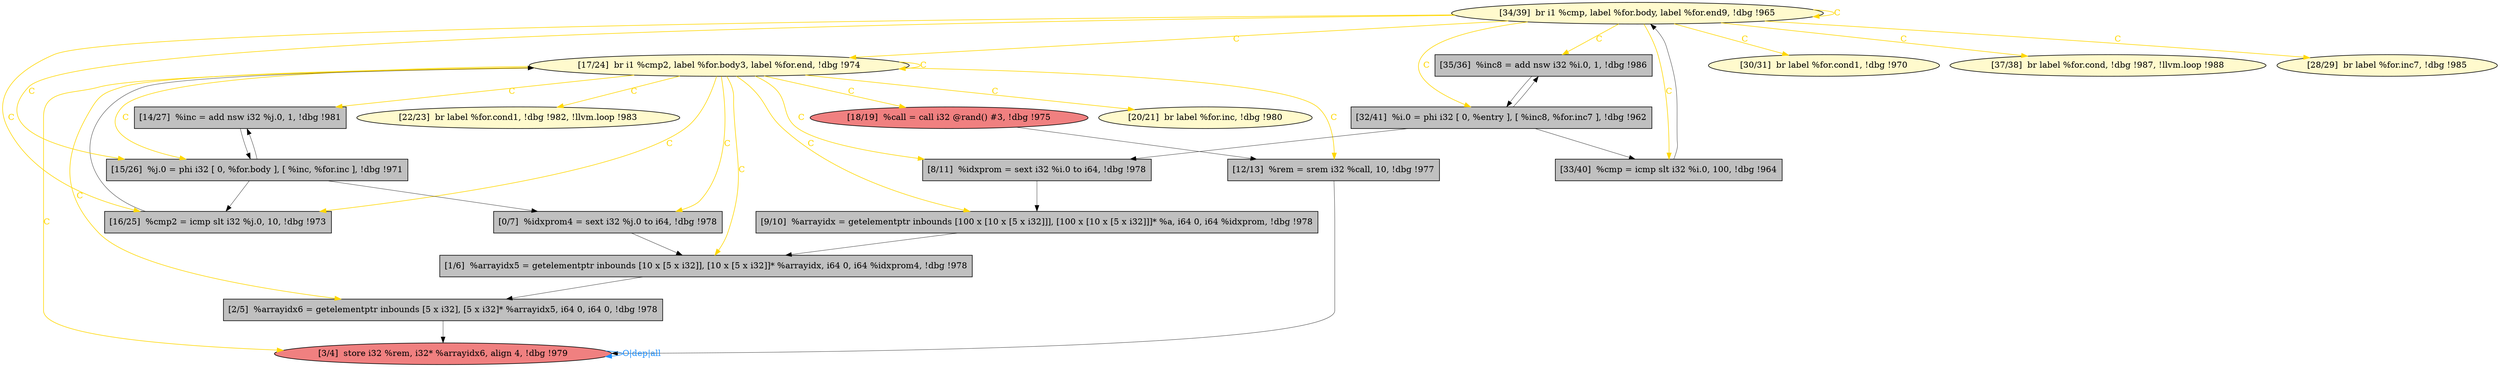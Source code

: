 
digraph G {


node412 [fillcolor=lemonchiffon,label="[17/24]  br i1 %cmp2, label %for.body3, label %for.end, !dbg !974",shape=ellipse,style=filled ]
node411 [fillcolor=grey,label="[35/36]  %inc8 = add nsw i32 %i.0, 1, !dbg !986",shape=rectangle,style=filled ]
node409 [fillcolor=lemonchiffon,label="[22/23]  br label %for.cond1, !dbg !982, !llvm.loop !983",shape=ellipse,style=filled ]
node398 [fillcolor=grey,label="[9/10]  %arrayidx = getelementptr inbounds [100 x [10 x [5 x i32]]], [100 x [10 x [5 x i32]]]* %a, i64 0, i64 %idxprom, !dbg !978",shape=rectangle,style=filled ]
node397 [fillcolor=grey,label="[14/27]  %inc = add nsw i32 %j.0, 1, !dbg !981",shape=rectangle,style=filled ]
node410 [fillcolor=grey,label="[33/40]  %cmp = icmp slt i32 %i.0, 100, !dbg !964",shape=rectangle,style=filled ]
node396 [fillcolor=grey,label="[12/13]  %rem = srem i32 %call, 10, !dbg !977",shape=rectangle,style=filled ]
node393 [fillcolor=grey,label="[0/7]  %idxprom4 = sext i32 %j.0 to i64, !dbg !978",shape=rectangle,style=filled ]
node404 [fillcolor=lemonchiffon,label="[30/31]  br label %for.cond1, !dbg !970",shape=ellipse,style=filled ]
node395 [fillcolor=grey,label="[2/5]  %arrayidx6 = getelementptr inbounds [5 x i32], [5 x i32]* %arrayidx5, i64 0, i64 0, !dbg !978",shape=rectangle,style=filled ]
node405 [fillcolor=grey,label="[32/41]  %i.0 = phi i32 [ 0, %entry ], [ %inc8, %for.inc7 ], !dbg !962",shape=rectangle,style=filled ]
node400 [fillcolor=grey,label="[16/25]  %cmp2 = icmp slt i32 %j.0, 10, !dbg !973",shape=rectangle,style=filled ]
node413 [fillcolor=lemonchiffon,label="[37/38]  br label %for.cond, !dbg !987, !llvm.loop !988",shape=ellipse,style=filled ]
node403 [fillcolor=lightcoral,label="[3/4]  store i32 %rem, i32* %arrayidx6, align 4, !dbg !979",shape=ellipse,style=filled ]
node407 [fillcolor=lightcoral,label="[18/19]  %call = call i32 @rand() #3, !dbg !975",shape=ellipse,style=filled ]
node399 [fillcolor=lemonchiffon,label="[28/29]  br label %for.inc7, !dbg !985",shape=ellipse,style=filled ]
node401 [fillcolor=lemonchiffon,label="[20/21]  br label %for.inc, !dbg !980",shape=ellipse,style=filled ]
node402 [fillcolor=grey,label="[1/6]  %arrayidx5 = getelementptr inbounds [10 x [5 x i32]], [10 x [5 x i32]]* %arrayidx, i64 0, i64 %idxprom4, !dbg !978",shape=rectangle,style=filled ]
node406 [fillcolor=lemonchiffon,label="[34/39]  br i1 %cmp, label %for.body, label %for.end9, !dbg !965",shape=ellipse,style=filled ]
node394 [fillcolor=grey,label="[8/11]  %idxprom = sext i32 %i.0 to i64, !dbg !978",shape=rectangle,style=filled ]
node408 [fillcolor=grey,label="[15/26]  %j.0 = phi i32 [ 0, %for.body ], [ %inc, %for.inc ], !dbg !971",shape=rectangle,style=filled ]

node412->node396 [style=solid,color=gold,label="C",penwidth=1.0,fontcolor=gold ]
node412->node397 [style=solid,color=gold,label="C",penwidth=1.0,fontcolor=gold ]
node411->node405 [style=solid,color=black,label="",penwidth=0.5,fontcolor=black ]
node412->node412 [style=solid,color=gold,label="C",penwidth=1.0,fontcolor=gold ]
node405->node394 [style=solid,color=black,label="",penwidth=0.5,fontcolor=black ]
node393->node402 [style=solid,color=black,label="",penwidth=0.5,fontcolor=black ]
node395->node403 [style=solid,color=black,label="",penwidth=0.5,fontcolor=black ]
node400->node412 [style=solid,color=black,label="",penwidth=0.5,fontcolor=black ]
node397->node408 [style=solid,color=black,label="",penwidth=0.5,fontcolor=black ]
node406->node404 [style=solid,color=gold,label="C",penwidth=1.0,fontcolor=gold ]
node412->node409 [style=solid,color=gold,label="C",penwidth=1.0,fontcolor=gold ]
node406->node399 [style=solid,color=gold,label="C",penwidth=1.0,fontcolor=gold ]
node406->node410 [style=solid,color=gold,label="C",penwidth=1.0,fontcolor=gold ]
node394->node398 [style=solid,color=black,label="",penwidth=0.5,fontcolor=black ]
node412->node407 [style=solid,color=gold,label="C",penwidth=1.0,fontcolor=gold ]
node406->node408 [style=solid,color=gold,label="C",penwidth=1.0,fontcolor=gold ]
node412->node398 [style=solid,color=gold,label="C",penwidth=1.0,fontcolor=gold ]
node412->node401 [style=solid,color=gold,label="C",penwidth=1.0,fontcolor=gold ]
node405->node410 [style=solid,color=black,label="",penwidth=0.5,fontcolor=black ]
node407->node396 [style=solid,color=black,label="",penwidth=0.5,fontcolor=black ]
node408->node393 [style=solid,color=black,label="",penwidth=0.5,fontcolor=black ]
node412->node395 [style=solid,color=gold,label="C",penwidth=1.0,fontcolor=gold ]
node406->node413 [style=solid,color=gold,label="C",penwidth=1.0,fontcolor=gold ]
node398->node402 [style=solid,color=black,label="",penwidth=0.5,fontcolor=black ]
node403->node403 [style=solid,color=dodgerblue,label="O|dep|all",penwidth=1.0,fontcolor=dodgerblue ]
node396->node403 [style=solid,color=black,label="",penwidth=0.5,fontcolor=black ]
node406->node400 [style=solid,color=gold,label="C",penwidth=1.0,fontcolor=gold ]
node406->node406 [style=solid,color=gold,label="C",penwidth=1.0,fontcolor=gold ]
node406->node405 [style=solid,color=gold,label="C",penwidth=1.0,fontcolor=gold ]
node412->node408 [style=solid,color=gold,label="C",penwidth=1.0,fontcolor=gold ]
node402->node395 [style=solid,color=black,label="",penwidth=0.5,fontcolor=black ]
node412->node400 [style=solid,color=gold,label="C",penwidth=1.0,fontcolor=gold ]
node408->node400 [style=solid,color=black,label="",penwidth=0.5,fontcolor=black ]
node410->node406 [style=solid,color=black,label="",penwidth=0.5,fontcolor=black ]
node406->node411 [style=solid,color=gold,label="C",penwidth=1.0,fontcolor=gold ]
node406->node412 [style=solid,color=gold,label="C",penwidth=1.0,fontcolor=gold ]
node412->node393 [style=solid,color=gold,label="C",penwidth=1.0,fontcolor=gold ]
node405->node411 [style=solid,color=black,label="",penwidth=0.5,fontcolor=black ]
node408->node397 [style=solid,color=black,label="",penwidth=0.5,fontcolor=black ]
node412->node394 [style=solid,color=gold,label="C",penwidth=1.0,fontcolor=gold ]
node412->node403 [style=solid,color=gold,label="C",penwidth=1.0,fontcolor=gold ]
node412->node402 [style=solid,color=gold,label="C",penwidth=1.0,fontcolor=gold ]


}
